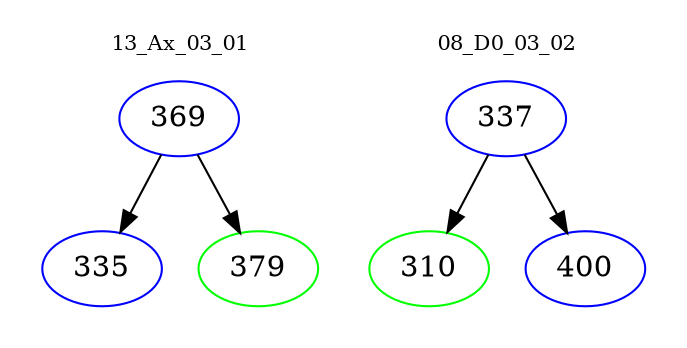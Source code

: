 digraph{
subgraph cluster_0 {
color = white
label = "13_Ax_03_01";
fontsize=10;
T0_369 [label="369", color="blue"]
T0_369 -> T0_335 [color="black"]
T0_335 [label="335", color="blue"]
T0_369 -> T0_379 [color="black"]
T0_379 [label="379", color="green"]
}
subgraph cluster_1 {
color = white
label = "08_D0_03_02";
fontsize=10;
T1_337 [label="337", color="blue"]
T1_337 -> T1_310 [color="black"]
T1_310 [label="310", color="green"]
T1_337 -> T1_400 [color="black"]
T1_400 [label="400", color="blue"]
}
}

